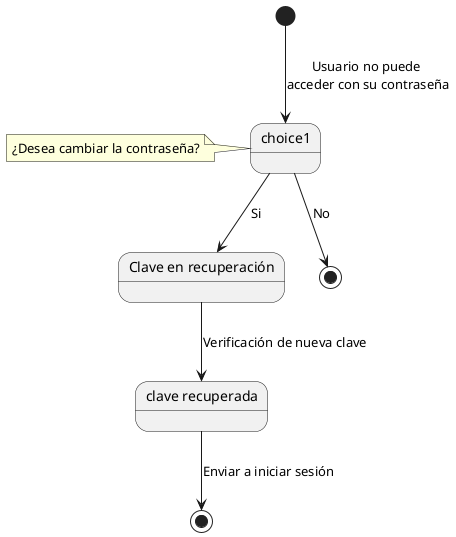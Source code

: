 @startuml
state "Clave en recuperación" as long1
[*]-->choice1: Usuario no puede \nacceder con su contraseña
state "clave recuperada" as long2
state choice1 <<choice>>
state end1 <<end>>
note left of choice1 : ¿Desea cambiar la contraseña?
choice1-->end1: No
choice1-->long1: Si
long1-->long2: Verificación de nueva clave
long2-->[*]: Enviar a iniciar sesión
@enduml